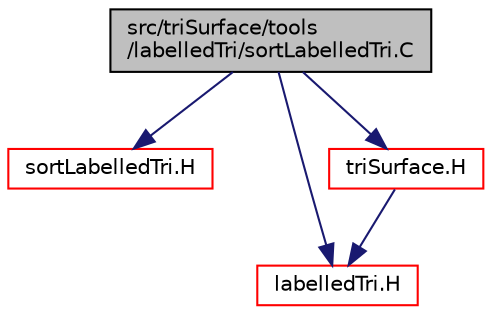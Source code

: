 digraph "src/triSurface/tools/labelledTri/sortLabelledTri.C"
{
  bgcolor="transparent";
  edge [fontname="Helvetica",fontsize="10",labelfontname="Helvetica",labelfontsize="10"];
  node [fontname="Helvetica",fontsize="10",shape=record];
  Node1 [label="src/triSurface/tools\l/labelledTri/sortLabelledTri.C",height=0.2,width=0.4,color="black", fillcolor="grey75", style="filled", fontcolor="black"];
  Node1 -> Node2 [color="midnightblue",fontsize="10",style="solid",fontname="Helvetica"];
  Node2 [label="sortLabelledTri.H",height=0.2,width=0.4,color="red",URL="$a10669.html"];
  Node1 -> Node3 [color="midnightblue",fontsize="10",style="solid",fontname="Helvetica"];
  Node3 [label="labelledTri.H",height=0.2,width=0.4,color="red",URL="$a10666.html"];
  Node1 -> Node4 [color="midnightblue",fontsize="10",style="solid",fontname="Helvetica"];
  Node4 [label="triSurface.H",height=0.2,width=0.4,color="red",URL="$a10700.html"];
  Node4 -> Node3 [color="midnightblue",fontsize="10",style="solid",fontname="Helvetica"];
}
